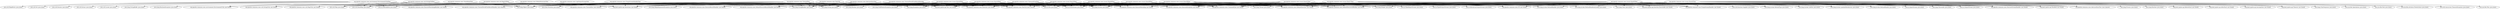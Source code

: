 digraph "test-classes" {
    // Path: java_projects/cleaned_final_projects/commons-exec/target/test-classes
   "org.apache.commons.exec.AbstractExecTest"         -> "java.io.File (java.base)";
   "org.apache.commons.exec.AbstractExecTest"         -> "java.io.PrintStream (java.base)";
   "org.apache.commons.exec.AbstractExecTest"         -> "java.lang.IllegalArgumentException (java.base)";
   "org.apache.commons.exec.AbstractExecTest"         -> "java.lang.Object (java.base)";
   "org.apache.commons.exec.AbstractExecTest"         -> "java.lang.String (java.base)";
   "org.apache.commons.exec.AbstractExecTest"         -> "java.lang.StringBuilder (java.base)";
   "org.apache.commons.exec.AbstractExecTest"         -> "java.lang.System (java.base)";
   "org.apache.commons.exec.AbstractExecTest"         -> "org.apache.commons.exec.TestUtil (test-classes)";
   "org.apache.commons.exec.CommandLineTest"          -> "java.io.File (java.base)";
   "org.apache.commons.exec.CommandLineTest"          -> "java.io.PrintStream (java.base)";
   "org.apache.commons.exec.CommandLineTest"          -> "java.lang.Boolean (java.base)";
   "org.apache.commons.exec.CommandLineTest"          -> "java.lang.Class (java.base)";
   "org.apache.commons.exec.CommandLineTest"          -> "java.lang.Exception (java.base)";
   "org.apache.commons.exec.CommandLineTest"          -> "java.lang.IllegalArgumentException (java.base)";
   "org.apache.commons.exec.CommandLineTest"          -> "java.lang.NullPointerException (java.base)";
   "org.apache.commons.exec.CommandLineTest"          -> "java.lang.Object (java.base)";
   "org.apache.commons.exec.CommandLineTest"          -> "java.lang.String (java.base)";
   "org.apache.commons.exec.CommandLineTest"          -> "java.lang.StringBuilder (java.base)";
   "org.apache.commons.exec.CommandLineTest"          -> "java.lang.System (java.base)";
   "org.apache.commons.exec.CommandLineTest"          -> "java.lang.Throwable (java.base)";
   "org.apache.commons.exec.CommandLineTest"          -> "java.lang.invoke.CallSite (java.base)";
   "org.apache.commons.exec.CommandLineTest"          -> "java.lang.invoke.LambdaMetafactory (java.base)";
   "org.apache.commons.exec.CommandLineTest"          -> "java.lang.invoke.MethodHandle (java.base)";
   "org.apache.commons.exec.CommandLineTest"          -> "java.lang.invoke.MethodHandles (java.base)";
   "org.apache.commons.exec.CommandLineTest"          -> "java.lang.invoke.MethodHandles$Lookup (java.base)";
   "org.apache.commons.exec.CommandLineTest"          -> "java.lang.invoke.MethodType (java.base)";
   "org.apache.commons.exec.CommandLineTest"          -> "java.util.HashMap (java.base)";
   "org.apache.commons.exec.CommandLineTest"          -> "java.util.Map (java.base)";
   "org.apache.commons.exec.CommandLineTest"          -> "org.apache.commons.exec.CommandLine (not found)";
   "org.apache.commons.exec.CommandLineTest"          -> "org.apache.commons.exec.util.StringUtils (not found)";
   "org.apache.commons.exec.CommandLineTest"          -> "org.junit.jupiter.api.Assertions (not found)";
   "org.apache.commons.exec.CommandLineTest"          -> "org.junit.jupiter.api.Test (not found)";
   "org.apache.commons.exec.CommandLineTest"          -> "org.junit.jupiter.api.function.Executable (not found)";
   "org.apache.commons.exec.DefaultExecutorTest"      -> "java.lang.Object (java.base)";
   "org.apache.commons.exec.LogOutputStreamTest"      -> "java.lang.Object (java.base)";
   "org.apache.commons.exec.PumpStreamHandlerTest"    -> "java.lang.Object (java.base)";
   "org.apache.commons.exec.PumpStreamHandlerTest"    -> "java.time.Duration (java.base)";
   "org.apache.commons.exec.PumpStreamHandlerTest"    -> "org.apache.commons.exec.PumpStreamHandler (not found)";
   "org.apache.commons.exec.PumpStreamHandlerTest"    -> "org.junit.jupiter.api.Assertions (not found)";
   "org.apache.commons.exec.PumpStreamHandlerTest"    -> "org.junit.jupiter.api.Test (not found)";
   "org.apache.commons.exec.StandAloneTest"           -> "java.lang.Object (java.base)";
   "org.apache.commons.exec.TestUtil"                 -> "java.io.File (java.base)";
   "org.apache.commons.exec.TestUtil"                 -> "java.lang.Object (java.base)";
   "org.apache.commons.exec.TestUtil"                 -> "java.lang.String (java.base)";
   "org.apache.commons.exec.TestUtil"                 -> "java.lang.StringBuilder (java.base)";
   "org.apache.commons.exec.TestUtil"                 -> "org.apache.commons.exec.OS (not found)";
   "org.apache.commons.exec.TestUtil"                 -> "org.junit.jupiter.api.Assertions (not found)";
   "org.apache.commons.exec.TutorialTest"             -> "java.io.File (java.base)";
   "org.apache.commons.exec.TutorialTest"             -> "java.io.IOException (java.base)";
   "org.apache.commons.exec.TutorialTest"             -> "java.io.PrintStream (java.base)";
   "org.apache.commons.exec.TutorialTest"             -> "java.lang.Exception (java.base)";
   "org.apache.commons.exec.TutorialTest"             -> "java.lang.Object (java.base)";
   "org.apache.commons.exec.TutorialTest"             -> "java.lang.String (java.base)";
   "org.apache.commons.exec.TutorialTest"             -> "java.lang.StringBuilder (java.base)";
   "org.apache.commons.exec.TutorialTest"             -> "java.lang.System (java.base)";
   "org.apache.commons.exec.TutorialTest"             -> "java.time.Duration (java.base)";
   "org.apache.commons.exec.TutorialTest"             -> "java.util.HashMap (java.base)";
   "org.apache.commons.exec.TutorialTest"             -> "java.util.Map (java.base)";
   "org.apache.commons.exec.TutorialTest"             -> "org.apache.commons.exec.CommandLine (not found)";
   "org.apache.commons.exec.TutorialTest"             -> "org.apache.commons.exec.DefaultExecutor (not found)";
   "org.apache.commons.exec.TutorialTest"             -> "org.apache.commons.exec.DefaultExecutor$Builder (not found)";
   "org.apache.commons.exec.TutorialTest"             -> "org.apache.commons.exec.ExecuteResultHandler (not found)";
   "org.apache.commons.exec.TutorialTest"             -> "org.apache.commons.exec.ExecuteWatchdog (not found)";
   "org.apache.commons.exec.TutorialTest"             -> "org.apache.commons.exec.ExecuteWatchdog$Builder (not found)";
   "org.apache.commons.exec.TutorialTest"             -> "org.apache.commons.exec.Executor (not found)";
   "org.apache.commons.exec.TutorialTest"             -> "org.apache.commons.exec.TestUtil (test-classes)";
   "org.apache.commons.exec.TutorialTest"             -> "org.apache.commons.exec.TutorialTest$PrintResultHandler (test-classes)";
   "org.apache.commons.exec.TutorialTest"             -> "org.junit.jupiter.api.Assertions (not found)";
   "org.apache.commons.exec.TutorialTest"             -> "org.junit.jupiter.api.Test (not found)";
   "org.apache.commons.exec.TutorialTest$PrintResultHandler" -> "java.io.PrintStream (java.base)";
   "org.apache.commons.exec.TutorialTest$PrintResultHandler" -> "java.lang.String (java.base)";
   "org.apache.commons.exec.TutorialTest$PrintResultHandler" -> "java.lang.StringBuilder (java.base)";
   "org.apache.commons.exec.TutorialTest$PrintResultHandler" -> "java.lang.System (java.base)";
   "org.apache.commons.exec.TutorialTest$PrintResultHandler" -> "org.apache.commons.exec.DefaultExecuteResultHandler (not found)";
   "org.apache.commons.exec.TutorialTest$PrintResultHandler" -> "org.apache.commons.exec.ExecuteException (not found)";
   "org.apache.commons.exec.TutorialTest$PrintResultHandler" -> "org.apache.commons.exec.ExecuteWatchdog (not found)";
   "org.apache.commons.exec.TutorialTest$PrintResultHandler" -> "org.apache.commons.exec.TutorialTest (test-classes)";
   "org.apache.commons.exec.environment.EnvironmentUtilsTest" -> "java.io.IOException (java.base)";
   "org.apache.commons.exec.environment.EnvironmentUtilsTest" -> "java.lang.Exception (java.base)";
   "org.apache.commons.exec.environment.EnvironmentUtilsTest" -> "java.lang.Object (java.base)";
   "org.apache.commons.exec.environment.EnvironmentUtilsTest" -> "java.lang.String (java.base)";
   "org.apache.commons.exec.environment.EnvironmentUtilsTest" -> "java.lang.StringBuilder (java.base)";
   "org.apache.commons.exec.environment.EnvironmentUtilsTest" -> "java.util.Arrays (java.base)";
   "org.apache.commons.exec.environment.EnvironmentUtilsTest" -> "java.util.HashMap (java.base)";
   "org.apache.commons.exec.environment.EnvironmentUtilsTest" -> "java.util.Iterator (java.base)";
   "org.apache.commons.exec.environment.EnvironmentUtilsTest" -> "java.util.Locale (java.base)";
   "org.apache.commons.exec.environment.EnvironmentUtilsTest" -> "java.util.Map (java.base)";
   "org.apache.commons.exec.environment.EnvironmentUtilsTest" -> "java.util.Map$Entry (java.base)";
   "org.apache.commons.exec.environment.EnvironmentUtilsTest" -> "java.util.Set (java.base)";
   "org.apache.commons.exec.environment.EnvironmentUtilsTest" -> "org.apache.commons.exec.OS (not found)";
   "org.apache.commons.exec.environment.EnvironmentUtilsTest" -> "org.apache.commons.exec.environment.EnvironmentUtils (not found)";
   "org.apache.commons.exec.environment.EnvironmentUtilsTest" -> "org.junit.jupiter.api.Assertions (not found)";
   "org.apache.commons.exec.environment.EnvironmentUtilsTest" -> "org.junit.jupiter.api.Test (not found)";
   "org.apache.commons.exec.issues.Exec33Test"        -> "java.io.File (java.base)";
   "org.apache.commons.exec.issues.Exec33Test"        -> "java.io.InputStream (java.base)";
   "org.apache.commons.exec.issues.Exec33Test"        -> "java.io.OutputStream (java.base)";
   "org.apache.commons.exec.issues.Exec33Test"        -> "java.io.PrintStream (java.base)";
   "org.apache.commons.exec.issues.Exec33Test"        -> "java.lang.Exception (java.base)";
   "org.apache.commons.exec.issues.Exec33Test"        -> "java.lang.Object (java.base)";
   "org.apache.commons.exec.issues.Exec33Test"        -> "java.lang.String (java.base)";
   "org.apache.commons.exec.issues.Exec33Test"        -> "java.lang.StringBuilder (java.base)";
   "org.apache.commons.exec.issues.Exec33Test"        -> "java.lang.System (java.base)";
   "org.apache.commons.exec.issues.Exec33Test"        -> "org.apache.commons.exec.CommandLine (not found)";
   "org.apache.commons.exec.issues.Exec33Test"        -> "org.apache.commons.exec.DefaultExecutor (not found)";
   "org.apache.commons.exec.issues.Exec33Test"        -> "org.apache.commons.exec.DefaultExecutor$Builder (not found)";
   "org.apache.commons.exec.issues.Exec33Test"        -> "org.apache.commons.exec.ExecuteStreamHandler (not found)";
   "org.apache.commons.exec.issues.Exec33Test"        -> "org.apache.commons.exec.Executor (not found)";
   "org.apache.commons.exec.issues.Exec33Test"        -> "org.apache.commons.exec.PumpStreamHandler (not found)";
   "org.apache.commons.exec.issues.Exec33Test"        -> "org.apache.commons.exec.TestUtil (test-classes)";
   "org.apache.commons.exec.issues.Exec33Test"        -> "org.junit.jupiter.api.Assertions (not found)";
   "org.apache.commons.exec.issues.Exec33Test"        -> "org.junit.jupiter.api.Test (not found)";
   "org.apache.commons.exec.issues.Exec34Test"        -> "java.io.File (java.base)";
   "org.apache.commons.exec.issues.Exec34Test"        -> "java.lang.Exception (java.base)";
   "org.apache.commons.exec.issues.Exec34Test"        -> "java.lang.Integer (java.base)";
   "org.apache.commons.exec.issues.Exec34Test"        -> "java.lang.Object (java.base)";
   "org.apache.commons.exec.issues.Exec34Test"        -> "java.lang.String (java.base)";
   "org.apache.commons.exec.issues.Exec34Test"        -> "java.lang.StringBuilder (java.base)";
   "org.apache.commons.exec.issues.Exec34Test"        -> "org.apache.commons.exec.CommandLine (not found)";
   "org.apache.commons.exec.issues.Exec34Test"        -> "org.apache.commons.exec.DefaultExecuteResultHandler (not found)";
   "org.apache.commons.exec.issues.Exec34Test"        -> "org.apache.commons.exec.DefaultExecutor (not found)";
   "org.apache.commons.exec.issues.Exec34Test"        -> "org.apache.commons.exec.DefaultExecutor$Builder (not found)";
   "org.apache.commons.exec.issues.Exec34Test"        -> "org.apache.commons.exec.ExecuteException (not found)";
   "org.apache.commons.exec.issues.Exec34Test"        -> "org.apache.commons.exec.ExecuteResultHandler (not found)";
   "org.apache.commons.exec.issues.Exec34Test"        -> "org.apache.commons.exec.ExecuteWatchdog (not found)";
   "org.apache.commons.exec.issues.Exec34Test"        -> "org.apache.commons.exec.Executor (not found)";
   "org.apache.commons.exec.issues.Exec34Test"        -> "org.apache.commons.exec.TestUtil (test-classes)";
   "org.apache.commons.exec.issues.Exec34Test"        -> "org.junit.jupiter.api.Assertions (not found)";
   "org.apache.commons.exec.issues.Exec34Test"        -> "org.junit.jupiter.api.Test (not found)";
   "org.apache.commons.exec.issues.Exec36Test"        -> "java.io.ByteArrayOutputStream (java.base)";
   "org.apache.commons.exec.issues.Exec36Test"        -> "java.io.File (java.base)";
   "org.apache.commons.exec.issues.Exec36Test"        -> "java.io.OutputStream (java.base)";
   "org.apache.commons.exec.issues.Exec36Test"        -> "java.io.PrintStream (java.base)";
   "org.apache.commons.exec.issues.Exec36Test"        -> "java.lang.Exception (java.base)";
   "org.apache.commons.exec.issues.Exec36Test"        -> "java.lang.Object (java.base)";
   "org.apache.commons.exec.issues.Exec36Test"        -> "java.lang.String (java.base)";
   "org.apache.commons.exec.issues.Exec36Test"        -> "java.lang.StringBuilder (java.base)";
   "org.apache.commons.exec.issues.Exec36Test"        -> "java.lang.System (java.base)";
   "org.apache.commons.exec.issues.Exec36Test"        -> "java.util.HashMap (java.base)";
   "org.apache.commons.exec.issues.Exec36Test"        -> "java.util.Map (java.base)";
   "org.apache.commons.exec.issues.Exec36Test"        -> "org.apache.commons.exec.CommandLine (not found)";
   "org.apache.commons.exec.issues.Exec36Test"        -> "org.apache.commons.exec.DefaultExecutor (not found)";
   "org.apache.commons.exec.issues.Exec36Test"        -> "org.apache.commons.exec.DefaultExecutor$Builder (not found)";
   "org.apache.commons.exec.issues.Exec36Test"        -> "org.apache.commons.exec.ExecuteStreamHandler (not found)";
   "org.apache.commons.exec.issues.Exec36Test"        -> "org.apache.commons.exec.Executor (not found)";
   "org.apache.commons.exec.issues.Exec36Test"        -> "org.apache.commons.exec.OS (not found)";
   "org.apache.commons.exec.issues.Exec36Test"        -> "org.apache.commons.exec.PumpStreamHandler (not found)";
   "org.apache.commons.exec.issues.Exec36Test"        -> "org.apache.commons.exec.TestUtil (test-classes)";
   "org.apache.commons.exec.issues.Exec36Test"        -> "org.junit.jupiter.api.AfterEach (not found)";
   "org.apache.commons.exec.issues.Exec36Test"        -> "org.junit.jupiter.api.Assertions (not found)";
   "org.apache.commons.exec.issues.Exec36Test"        -> "org.junit.jupiter.api.BeforeEach (not found)";
   "org.apache.commons.exec.issues.Exec36Test"        -> "org.junit.jupiter.api.Disabled (not found)";
   "org.apache.commons.exec.issues.Exec36Test"        -> "org.junit.jupiter.api.Test (not found)";
   "org.apache.commons.exec.issues.Exec41Test"        -> "java.io.File (java.base)";
   "org.apache.commons.exec.issues.Exec41Test"        -> "java.io.InputStream (java.base)";
   "org.apache.commons.exec.issues.Exec41Test"        -> "java.io.OutputStream (java.base)";
   "org.apache.commons.exec.issues.Exec41Test"        -> "java.io.PrintStream (java.base)";
   "org.apache.commons.exec.issues.Exec41Test"        -> "java.lang.Exception (java.base)";
   "org.apache.commons.exec.issues.Exec41Test"        -> "java.lang.Object (java.base)";
   "org.apache.commons.exec.issues.Exec41Test"        -> "java.lang.String (java.base)";
   "org.apache.commons.exec.issues.Exec41Test"        -> "java.lang.StringBuilder (java.base)";
   "org.apache.commons.exec.issues.Exec41Test"        -> "java.lang.System (java.base)";
   "org.apache.commons.exec.issues.Exec41Test"        -> "java.lang.invoke.CallSite (java.base)";
   "org.apache.commons.exec.issues.Exec41Test"        -> "java.lang.invoke.LambdaMetafactory (java.base)";
   "org.apache.commons.exec.issues.Exec41Test"        -> "java.lang.invoke.MethodHandle (java.base)";
   "org.apache.commons.exec.issues.Exec41Test"        -> "java.lang.invoke.MethodHandles (java.base)";
   "org.apache.commons.exec.issues.Exec41Test"        -> "java.lang.invoke.MethodHandles$Lookup (java.base)";
   "org.apache.commons.exec.issues.Exec41Test"        -> "java.lang.invoke.MethodType (java.base)";
   "org.apache.commons.exec.issues.Exec41Test"        -> "java.util.function.Supplier (java.base)";
   "org.apache.commons.exec.issues.Exec41Test"        -> "org.apache.commons.exec.CommandLine (not found)";
   "org.apache.commons.exec.issues.Exec41Test"        -> "org.apache.commons.exec.DefaultExecutor (not found)";
   "org.apache.commons.exec.issues.Exec41Test"        -> "org.apache.commons.exec.DefaultExecutor$Builder (not found)";
   "org.apache.commons.exec.issues.Exec41Test"        -> "org.apache.commons.exec.ExecuteException (not found)";
   "org.apache.commons.exec.issues.Exec41Test"        -> "org.apache.commons.exec.ExecuteStreamHandler (not found)";
   "org.apache.commons.exec.issues.Exec41Test"        -> "org.apache.commons.exec.ExecuteWatchdog (not found)";
   "org.apache.commons.exec.issues.Exec41Test"        -> "org.apache.commons.exec.OS (not found)";
   "org.apache.commons.exec.issues.Exec41Test"        -> "org.apache.commons.exec.PumpStreamHandler (not found)";
   "org.apache.commons.exec.issues.Exec41Test"        -> "org.apache.commons.exec.TestUtil (test-classes)";
   "org.apache.commons.exec.issues.Exec41Test"        -> "org.junit.jupiter.api.Assertions (not found)";
   "org.apache.commons.exec.issues.Exec41Test"        -> "org.junit.jupiter.api.Test (not found)";
   "org.apache.commons.exec.issues.Exec44Test"        -> "java.io.File (java.base)";
   "org.apache.commons.exec.issues.Exec44Test"        -> "java.lang.Exception (java.base)";
   "org.apache.commons.exec.issues.Exec44Test"        -> "java.lang.Object (java.base)";
   "org.apache.commons.exec.issues.Exec44Test"        -> "java.lang.String (java.base)";
   "org.apache.commons.exec.issues.Exec44Test"        -> "java.lang.StringBuilder (java.base)";
   "org.apache.commons.exec.issues.Exec44Test"        -> "java.lang.Thread (java.base)";
   "org.apache.commons.exec.issues.Exec44Test"        -> "org.apache.commons.exec.CommandLine (not found)";
   "org.apache.commons.exec.issues.Exec44Test"        -> "org.apache.commons.exec.DefaultExecuteResultHandler (not found)";
   "org.apache.commons.exec.issues.Exec44Test"        -> "org.apache.commons.exec.DefaultExecutor (not found)";
   "org.apache.commons.exec.issues.Exec44Test"        -> "org.apache.commons.exec.DefaultExecutor$Builder (not found)";
   "org.apache.commons.exec.issues.Exec44Test"        -> "org.apache.commons.exec.ExecuteResultHandler (not found)";
   "org.apache.commons.exec.issues.Exec44Test"        -> "org.apache.commons.exec.ExecuteWatchdog (not found)";
   "org.apache.commons.exec.issues.Exec44Test"        -> "org.apache.commons.exec.Executor (not found)";
   "org.apache.commons.exec.issues.Exec44Test"        -> "org.apache.commons.exec.TestUtil (test-classes)";
   "org.apache.commons.exec.issues.Exec44Test"        -> "org.junit.jupiter.api.Assertions (not found)";
   "org.apache.commons.exec.issues.Exec44Test"        -> "org.junit.jupiter.api.Test (not found)";
   "org.apache.commons.exec.issues.Exec49Test"        -> "java.io.ByteArrayOutputStream (java.base)";
   "org.apache.commons.exec.issues.Exec49Test"        -> "java.io.OutputStream (java.base)";
   "org.apache.commons.exec.issues.Exec49Test"        -> "java.io.PipedInputStream (java.base)";
   "org.apache.commons.exec.issues.Exec49Test"        -> "java.io.PipedOutputStream (java.base)";
   "org.apache.commons.exec.issues.Exec49Test"        -> "java.io.PrintStream (java.base)";
   "org.apache.commons.exec.issues.Exec49Test"        -> "java.lang.Exception (java.base)";
   "org.apache.commons.exec.issues.Exec49Test"        -> "java.lang.Object (java.base)";
   "org.apache.commons.exec.issues.Exec49Test"        -> "java.lang.String (java.base)";
   "org.apache.commons.exec.issues.Exec49Test"        -> "java.lang.StringBuilder (java.base)";
   "org.apache.commons.exec.issues.Exec49Test"        -> "java.lang.System (java.base)";
   "org.apache.commons.exec.issues.Exec49Test"        -> "java.lang.Throwable (java.base)";
   "org.apache.commons.exec.issues.Exec49Test"        -> "java.time.Duration (java.base)";
   "org.apache.commons.exec.issues.Exec49Test"        -> "org.apache.commons.exec.CommandLine (not found)";
   "org.apache.commons.exec.issues.Exec49Test"        -> "org.apache.commons.exec.DefaultExecuteResultHandler (not found)";
   "org.apache.commons.exec.issues.Exec49Test"        -> "org.apache.commons.exec.DefaultExecutor (not found)";
   "org.apache.commons.exec.issues.Exec49Test"        -> "org.apache.commons.exec.DefaultExecutor$Builder (not found)";
   "org.apache.commons.exec.issues.Exec49Test"        -> "org.apache.commons.exec.ExecuteResultHandler (not found)";
   "org.apache.commons.exec.issues.Exec49Test"        -> "org.apache.commons.exec.ExecuteStreamHandler (not found)";
   "org.apache.commons.exec.issues.Exec49Test"        -> "org.apache.commons.exec.Executor (not found)";
   "org.apache.commons.exec.issues.Exec49Test"        -> "org.apache.commons.exec.OS (not found)";
   "org.apache.commons.exec.issues.Exec49Test"        -> "org.apache.commons.exec.PumpStreamHandler (not found)";
   "org.apache.commons.exec.issues.Exec49Test"        -> "org.junit.jupiter.api.Test (not found)";
   "org.apache.commons.exec.issues.Exec57Test"        -> "java.io.File (java.base)";
   "org.apache.commons.exec.issues.Exec57Test"        -> "java.io.IOException (java.base)";
   "org.apache.commons.exec.issues.Exec57Test"        -> "java.io.OutputStream (java.base)";
   "org.apache.commons.exec.issues.Exec57Test"        -> "java.io.PrintStream (java.base)";
   "org.apache.commons.exec.issues.Exec57Test"        -> "java.lang.String (java.base)";
   "org.apache.commons.exec.issues.Exec57Test"        -> "java.lang.System (java.base)";
   "org.apache.commons.exec.issues.Exec57Test"        -> "org.apache.commons.exec.AbstractExecTest (test-classes)";
   "org.apache.commons.exec.issues.Exec57Test"        -> "org.apache.commons.exec.CommandLine (not found)";
   "org.apache.commons.exec.issues.Exec57Test"        -> "org.apache.commons.exec.DefaultExecutor (not found)";
   "org.apache.commons.exec.issues.Exec57Test"        -> "org.apache.commons.exec.DefaultExecutor$Builder (not found)";
   "org.apache.commons.exec.issues.Exec57Test"        -> "org.apache.commons.exec.ExecuteStreamHandler (not found)";
   "org.apache.commons.exec.issues.Exec57Test"        -> "org.apache.commons.exec.OS (not found)";
   "org.apache.commons.exec.issues.Exec57Test"        -> "org.apache.commons.exec.PumpStreamHandler (not found)";
   "org.apache.commons.exec.issues.Exec57Test"        -> "org.junit.jupiter.api.Disabled (not found)";
   "org.apache.commons.exec.issues.Exec57Test"        -> "org.junit.jupiter.api.Test (not found)";
   "org.apache.commons.exec.issues.Exec57Test"        -> "org.junit.jupiter.api.Timeout (not found)";
   "org.apache.commons.exec.issues.Exec60Test"        -> "java.io.File (java.base)";
   "org.apache.commons.exec.issues.Exec60Test"        -> "java.io.PrintStream (java.base)";
   "org.apache.commons.exec.issues.Exec60Test"        -> "java.lang.Exception (java.base)";
   "org.apache.commons.exec.issues.Exec60Test"        -> "java.lang.Integer (java.base)";
   "org.apache.commons.exec.issues.Exec60Test"        -> "java.lang.String (java.base)";
   "org.apache.commons.exec.issues.Exec60Test"        -> "java.lang.StringBuilder (java.base)";
   "org.apache.commons.exec.issues.Exec60Test"        -> "java.lang.System (java.base)";
   "org.apache.commons.exec.issues.Exec60Test"        -> "org.apache.commons.exec.AbstractExecTest (test-classes)";
   "org.apache.commons.exec.issues.Exec60Test"        -> "org.apache.commons.exec.CommandLine (not found)";
   "org.apache.commons.exec.issues.Exec60Test"        -> "org.apache.commons.exec.DefaultExecutor (not found)";
   "org.apache.commons.exec.issues.Exec60Test"        -> "org.apache.commons.exec.DefaultExecutor$Builder (not found)";
   "org.apache.commons.exec.issues.Exec60Test"        -> "org.apache.commons.exec.ExecuteException (not found)";
   "org.apache.commons.exec.issues.Exec60Test"        -> "org.apache.commons.exec.ExecuteWatchdog (not found)";
   "org.apache.commons.exec.issues.Exec60Test"        -> "org.apache.commons.exec.Executor (not found)";
   "org.apache.commons.exec.issues.Exec60Test"        -> "org.junit.jupiter.api.Assertions (not found)";
   "org.apache.commons.exec.issues.Exec60Test"        -> "org.junit.jupiter.api.Disabled (not found)";
   "org.apache.commons.exec.issues.Exec60Test"        -> "org.junit.jupiter.api.Test (not found)";
   "org.apache.commons.exec.issues.Exec62Test"        -> "java.io.File (java.base)";
   "org.apache.commons.exec.issues.Exec62Test"        -> "java.io.OutputStream (java.base)";
   "org.apache.commons.exec.issues.Exec62Test"        -> "java.lang.Exception (java.base)";
   "org.apache.commons.exec.issues.Exec62Test"        -> "java.lang.Integer (java.base)";
   "org.apache.commons.exec.issues.Exec62Test"        -> "java.lang.Object (java.base)";
   "org.apache.commons.exec.issues.Exec62Test"        -> "java.lang.String (java.base)";
   "org.apache.commons.exec.issues.Exec62Test"        -> "java.lang.StringBuilder (java.base)";
   "org.apache.commons.exec.issues.Exec62Test"        -> "java.lang.Throwable (java.base)";
   "org.apache.commons.exec.issues.Exec62Test"        -> "java.nio.file.Files (java.base)";
   "org.apache.commons.exec.issues.Exec62Test"        -> "java.nio.file.OpenOption (java.base)";
   "org.apache.commons.exec.issues.Exec62Test"        -> "java.nio.file.Path (java.base)";
   "org.apache.commons.exec.issues.Exec62Test"        -> "java.nio.file.attribute.FileAttribute (java.base)";
   "org.apache.commons.exec.issues.Exec62Test"        -> "java.util.concurrent.TimeoutException (java.base)";
   "org.apache.commons.exec.issues.Exec62Test"        -> "org.apache.commons.exec.CommandLine (not found)";
   "org.apache.commons.exec.issues.Exec62Test"        -> "org.apache.commons.exec.DefaultExecutor (not found)";
   "org.apache.commons.exec.issues.Exec62Test"        -> "org.apache.commons.exec.DefaultExecutor$Builder (not found)";
   "org.apache.commons.exec.issues.Exec62Test"        -> "org.apache.commons.exec.ExecuteStreamHandler (not found)";
   "org.apache.commons.exec.issues.Exec62Test"        -> "org.apache.commons.exec.ExecuteWatchdog (not found)";
   "org.apache.commons.exec.issues.Exec62Test"        -> "org.apache.commons.exec.OS (not found)";
   "org.apache.commons.exec.issues.Exec62Test"        -> "org.apache.commons.exec.PumpStreamHandler (not found)";
   "org.apache.commons.exec.issues.Exec62Test"        -> "org.apache.commons.exec.TestUtil (test-classes)";
   "org.apache.commons.exec.issues.Exec62Test"        -> "org.junit.jupiter.api.AfterEach (not found)";
   "org.apache.commons.exec.issues.Exec62Test"        -> "org.junit.jupiter.api.BeforeEach (not found)";
   "org.apache.commons.exec.issues.Exec62Test"        -> "org.junit.jupiter.api.Disabled (not found)";
   "org.apache.commons.exec.issues.Exec62Test"        -> "org.junit.jupiter.api.Test (not found)";
   "org.apache.commons.exec.issues.Exec62Test"        -> "org.junit.jupiter.api.Timeout (not found)";
   "org.apache.commons.exec.issues.Exec65Test"        -> "java.io.File (java.base)";
   "org.apache.commons.exec.issues.Exec65Test"        -> "java.io.InputStream (java.base)";
   "org.apache.commons.exec.issues.Exec65Test"        -> "java.io.OutputStream (java.base)";
   "org.apache.commons.exec.issues.Exec65Test"        -> "java.io.PrintStream (java.base)";
   "org.apache.commons.exec.issues.Exec65Test"        -> "java.lang.CharSequence (java.base)";
   "org.apache.commons.exec.issues.Exec65Test"        -> "java.lang.Class (java.base)";
   "org.apache.commons.exec.issues.Exec65Test"        -> "java.lang.Exception (java.base)";
   "org.apache.commons.exec.issues.Exec65Test"        -> "java.lang.Process (java.base)";
   "org.apache.commons.exec.issues.Exec65Test"        -> "java.lang.Runtime (java.base)";
   "org.apache.commons.exec.issues.Exec65Test"        -> "java.lang.String (java.base)";
   "org.apache.commons.exec.issues.Exec65Test"        -> "java.lang.System (java.base)";
   "org.apache.commons.exec.issues.Exec65Test"        -> "java.lang.Thread (java.base)";
   "org.apache.commons.exec.issues.Exec65Test"        -> "java.lang.Throwable (java.base)";
   "org.apache.commons.exec.issues.Exec65Test"        -> "java.lang.invoke.CallSite (java.base)";
   "org.apache.commons.exec.issues.Exec65Test"        -> "java.lang.invoke.LambdaMetafactory (java.base)";
   "org.apache.commons.exec.issues.Exec65Test"        -> "java.lang.invoke.MethodHandle (java.base)";
   "org.apache.commons.exec.issues.Exec65Test"        -> "java.lang.invoke.MethodHandles (java.base)";
   "org.apache.commons.exec.issues.Exec65Test"        -> "java.lang.invoke.MethodHandles$Lookup (java.base)";
   "org.apache.commons.exec.issues.Exec65Test"        -> "java.lang.invoke.MethodType (java.base)";
   "org.apache.commons.exec.issues.Exec65Test"        -> "org.apache.commons.exec.AbstractExecTest (test-classes)";
   "org.apache.commons.exec.issues.Exec65Test"        -> "org.apache.commons.exec.CommandLine (not found)";
   "org.apache.commons.exec.issues.Exec65Test"        -> "org.apache.commons.exec.DefaultExecutor (not found)";
   "org.apache.commons.exec.issues.Exec65Test"        -> "org.apache.commons.exec.DefaultExecutor$Builder (not found)";
   "org.apache.commons.exec.issues.Exec65Test"        -> "org.apache.commons.exec.ExecuteException (not found)";
   "org.apache.commons.exec.issues.Exec65Test"        -> "org.apache.commons.exec.ExecuteStreamHandler (not found)";
   "org.apache.commons.exec.issues.Exec65Test"        -> "org.apache.commons.exec.ExecuteWatchdog (not found)";
   "org.apache.commons.exec.issues.Exec65Test"        -> "org.apache.commons.exec.OS (not found)";
   "org.apache.commons.exec.issues.Exec65Test"        -> "org.apache.commons.exec.PumpStreamHandler (not found)";
   "org.apache.commons.exec.issues.Exec65Test"        -> "org.junit.jupiter.api.Assertions (not found)";
   "org.apache.commons.exec.issues.Exec65Test"        -> "org.junit.jupiter.api.Assumptions (not found)";
   "org.apache.commons.exec.issues.Exec65Test"        -> "org.junit.jupiter.api.Test (not found)";
   "org.apache.commons.exec.issues.Exec65Test"        -> "org.junit.jupiter.api.Timeout (not found)";
   "org.apache.commons.exec.issues.Exec65Test"        -> "org.junit.jupiter.api.function.Executable (not found)";
   "org.apache.commons.exec.util.MapUtilTest"         -> "java.lang.Exception (java.base)";
   "org.apache.commons.exec.util.MapUtilTest"         -> "java.lang.Object (java.base)";
   "org.apache.commons.exec.util.MapUtilTest"         -> "java.lang.String (java.base)";
   "org.apache.commons.exec.util.MapUtilTest"         -> "java.util.HashMap (java.base)";
   "org.apache.commons.exec.util.MapUtilTest"         -> "java.util.Map (java.base)";
   "org.apache.commons.exec.util.MapUtilTest"         -> "org.apache.commons.exec.environment.EnvironmentUtils (not found)";
   "org.apache.commons.exec.util.MapUtilTest"         -> "org.apache.commons.exec.util.MapUtils (not found)";
   "org.apache.commons.exec.util.MapUtilTest"         -> "org.junit.jupiter.api.Assertions (not found)";
   "org.apache.commons.exec.util.MapUtilTest"         -> "org.junit.jupiter.api.Test (not found)";
   "org.apache.commons.exec.util.StringUtilTest"      -> "java.lang.Exception (java.base)";
   "org.apache.commons.exec.util.StringUtilTest"      -> "java.lang.Object (java.base)";
   "org.apache.commons.exec.util.StringUtilTest"      -> "java.lang.RuntimeException (java.base)";
   "org.apache.commons.exec.util.StringUtilTest"      -> "java.lang.String (java.base)";
   "org.apache.commons.exec.util.StringUtilTest"      -> "java.lang.StringBuffer (java.base)";
   "org.apache.commons.exec.util.StringUtilTest"      -> "java.util.HashMap (java.base)";
   "org.apache.commons.exec.util.StringUtilTest"      -> "java.util.Map (java.base)";
   "org.apache.commons.exec.util.StringUtilTest"      -> "org.apache.commons.exec.util.StringUtils (not found)";
   "org.apache.commons.exec.util.StringUtilTest"      -> "org.junit.jupiter.api.Assertions (not found)";
   "org.apache.commons.exec.util.StringUtilTest"      -> "org.junit.jupiter.api.Test (not found)";
}
